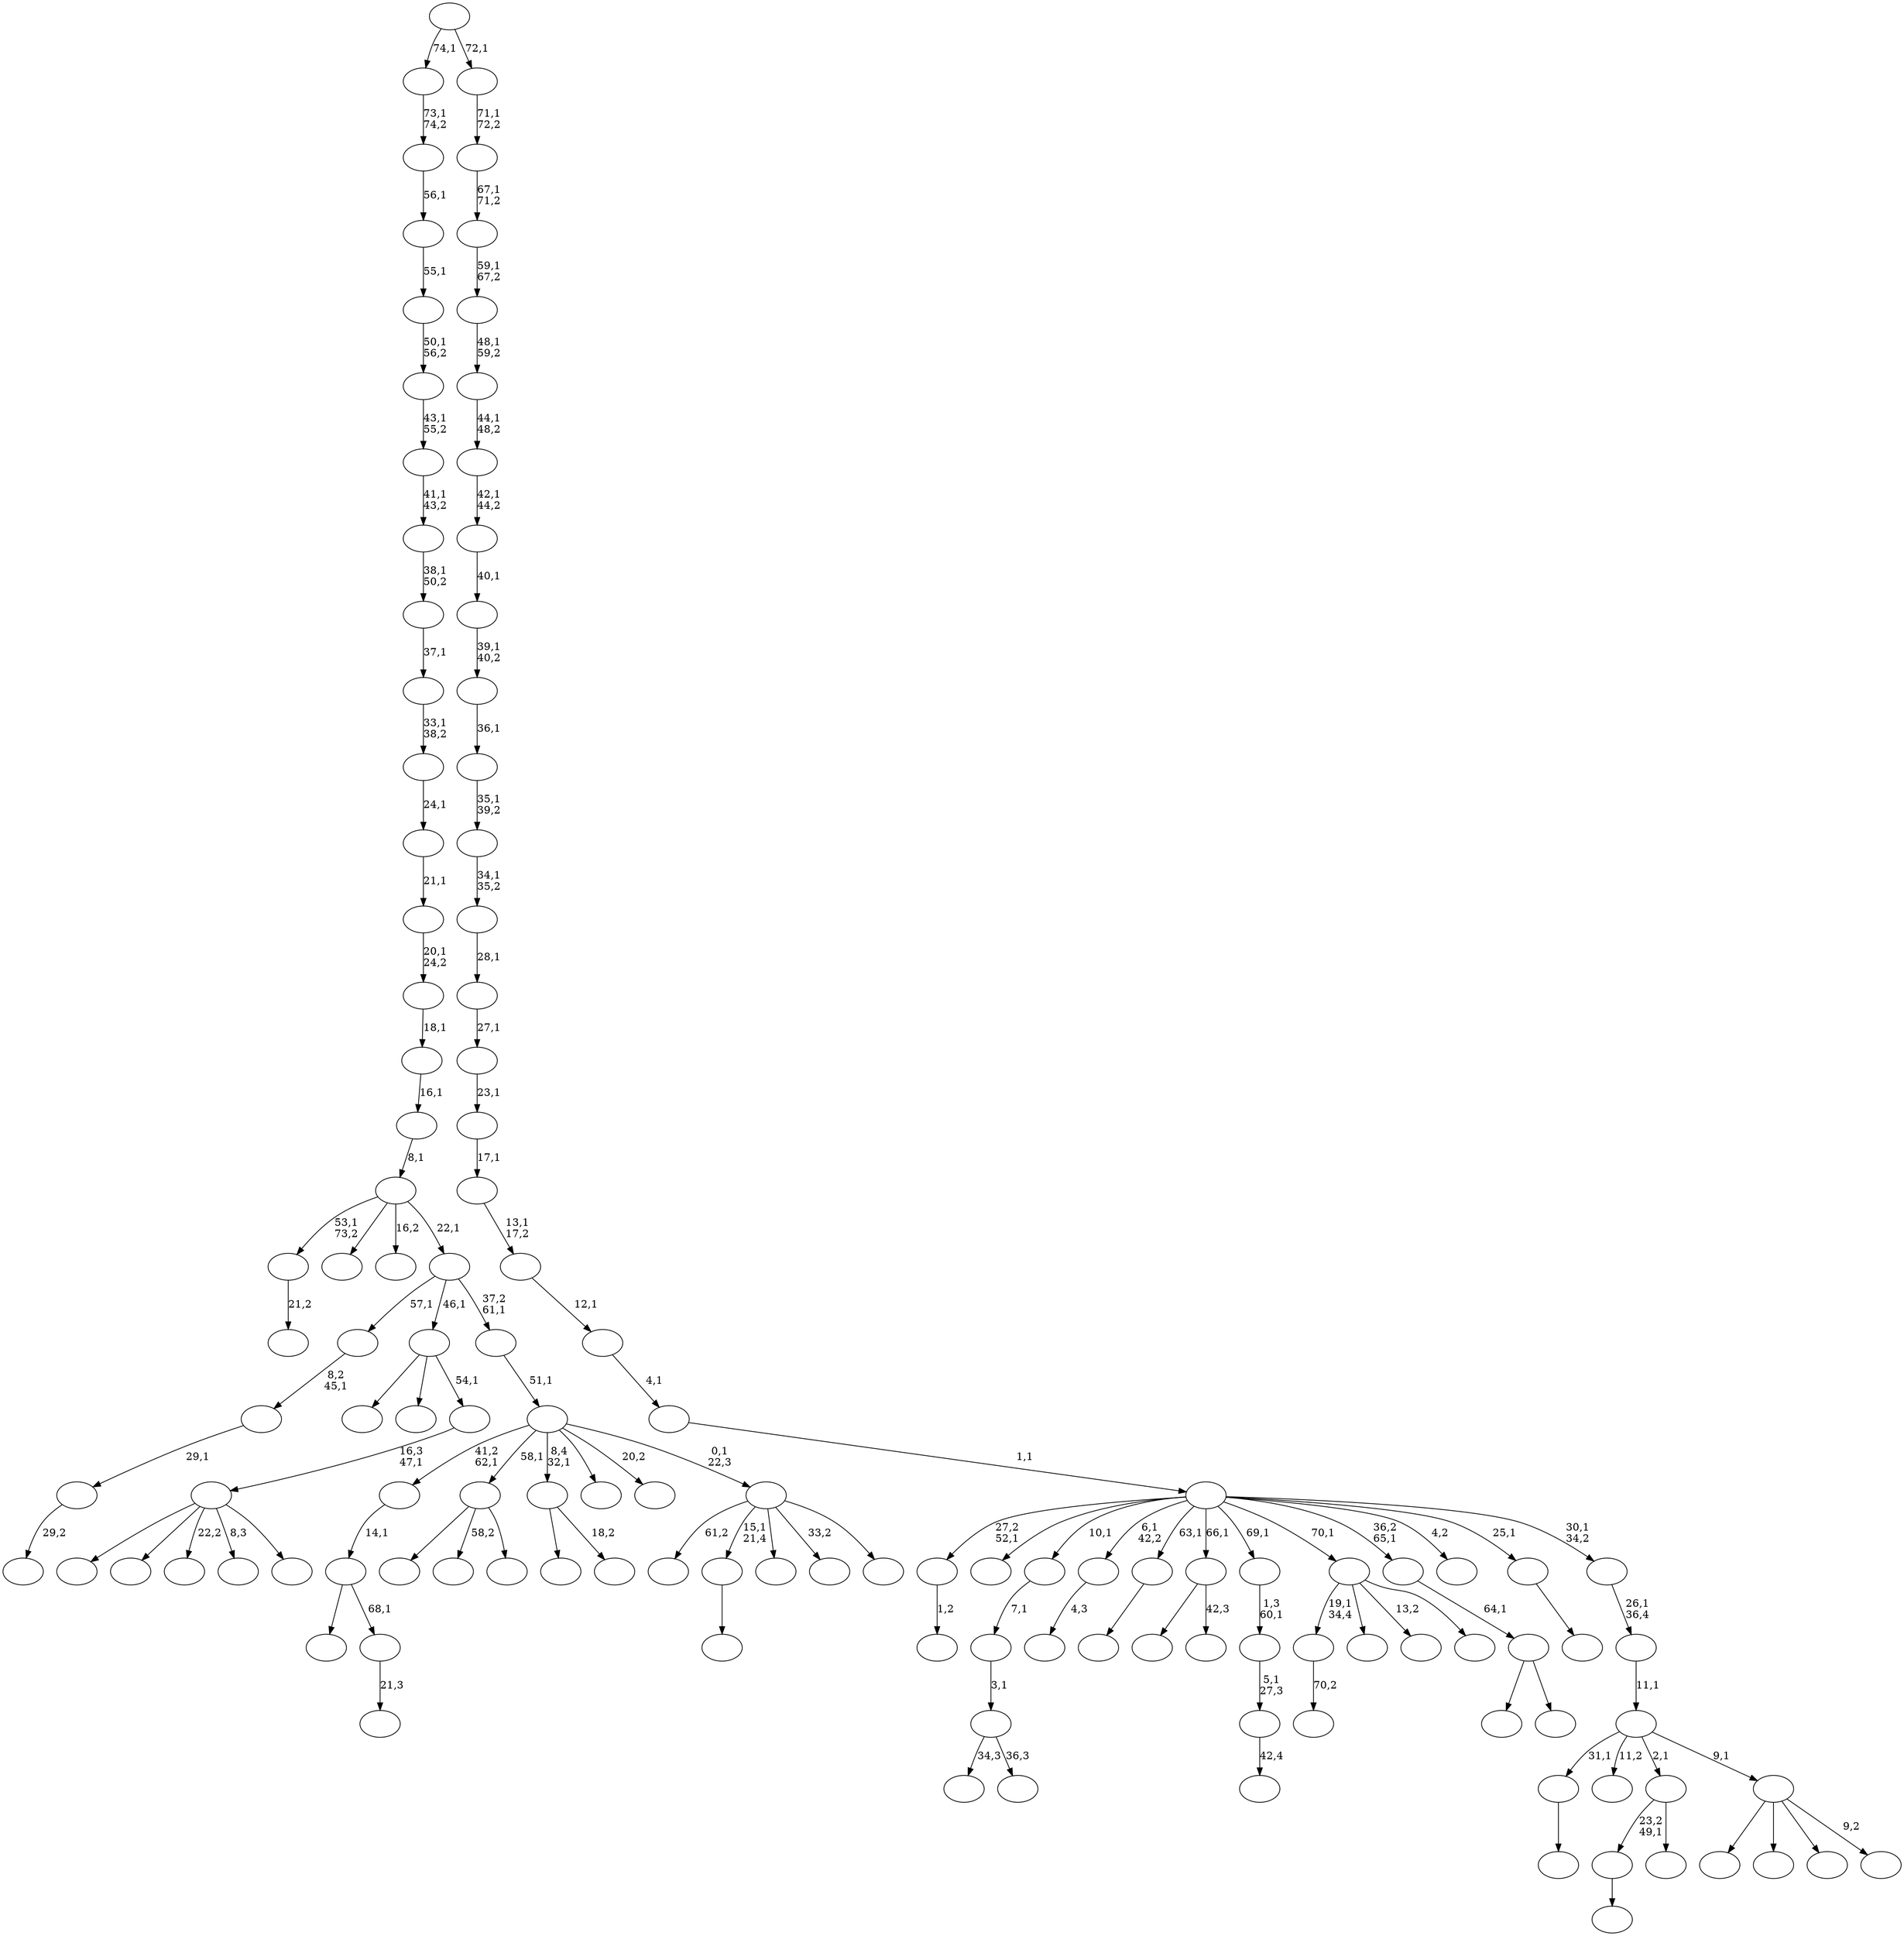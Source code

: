 digraph T {
	125 [label=""]
	124 [label=""]
	123 [label=""]
	122 [label=""]
	121 [label=""]
	120 [label=""]
	119 [label=""]
	118 [label=""]
	117 [label=""]
	116 [label=""]
	115 [label=""]
	114 [label=""]
	113 [label=""]
	112 [label=""]
	111 [label=""]
	110 [label=""]
	109 [label=""]
	108 [label=""]
	107 [label=""]
	106 [label=""]
	105 [label=""]
	104 [label=""]
	103 [label=""]
	102 [label=""]
	101 [label=""]
	100 [label=""]
	99 [label=""]
	98 [label=""]
	97 [label=""]
	96 [label=""]
	95 [label=""]
	94 [label=""]
	93 [label=""]
	92 [label=""]
	91 [label=""]
	90 [label=""]
	89 [label=""]
	88 [label=""]
	87 [label=""]
	86 [label=""]
	85 [label=""]
	84 [label=""]
	83 [label=""]
	82 [label=""]
	81 [label=""]
	80 [label=""]
	79 [label=""]
	78 [label=""]
	77 [label=""]
	76 [label=""]
	75 [label=""]
	74 [label=""]
	73 [label=""]
	72 [label=""]
	71 [label=""]
	70 [label=""]
	69 [label=""]
	68 [label=""]
	67 [label=""]
	66 [label=""]
	65 [label=""]
	64 [label=""]
	63 [label=""]
	62 [label=""]
	61 [label=""]
	60 [label=""]
	59 [label=""]
	58 [label=""]
	57 [label=""]
	56 [label=""]
	55 [label=""]
	54 [label=""]
	53 [label=""]
	52 [label=""]
	51 [label=""]
	50 [label=""]
	49 [label=""]
	48 [label=""]
	47 [label=""]
	46 [label=""]
	45 [label=""]
	44 [label=""]
	43 [label=""]
	42 [label=""]
	41 [label=""]
	40 [label=""]
	39 [label=""]
	38 [label=""]
	37 [label=""]
	36 [label=""]
	35 [label=""]
	34 [label=""]
	33 [label=""]
	32 [label=""]
	31 [label=""]
	30 [label=""]
	29 [label=""]
	28 [label=""]
	27 [label=""]
	26 [label=""]
	25 [label=""]
	24 [label=""]
	23 [label=""]
	22 [label=""]
	21 [label=""]
	20 [label=""]
	19 [label=""]
	18 [label=""]
	17 [label=""]
	16 [label=""]
	15 [label=""]
	14 [label=""]
	13 [label=""]
	12 [label=""]
	11 [label=""]
	10 [label=""]
	9 [label=""]
	8 [label=""]
	7 [label=""]
	6 [label=""]
	5 [label=""]
	4 [label=""]
	3 [label=""]
	2 [label=""]
	1 [label=""]
	0 [label=""]
	124 -> 125 [label="70,2"]
	117 -> 118 [label="21,2"]
	115 -> 116 [label=""]
	113 -> 114 [label=""]
	111 -> 112 [label="1,2"]
	103 -> 106 [label="34,3"]
	103 -> 104 [label="36,3"]
	102 -> 103 [label="3,1"]
	101 -> 102 [label="7,1"]
	99 -> 100 [label="4,3"]
	95 -> 96 [label="21,3"]
	94 -> 119 [label=""]
	94 -> 95 [label="68,1"]
	93 -> 94 [label="14,1"]
	91 -> 92 [label="29,2"]
	90 -> 91 [label="29,1"]
	89 -> 90 [label="8,2\n45,1"]
	85 -> 86 [label=""]
	82 -> 110 [label=""]
	82 -> 83 [label="42,3"]
	80 -> 81 [label="42,4"]
	79 -> 80 [label="5,1\n27,3"]
	78 -> 79 [label="1,3\n60,1"]
	76 -> 121 [label=""]
	76 -> 105 [label="58,2"]
	76 -> 77 [label=""]
	72 -> 120 [label=""]
	72 -> 73 [label="18,2"]
	68 -> 69 [label=""]
	64 -> 124 [label="19,1\n34,4"]
	64 -> 87 [label=""]
	64 -> 75 [label="13,2"]
	64 -> 65 [label=""]
	62 -> 84 [label=""]
	62 -> 63 [label=""]
	61 -> 62 [label="64,1"]
	58 -> 115 [label="23,2\n49,1"]
	58 -> 59 [label=""]
	54 -> 108 [label=""]
	54 -> 107 [label=""]
	54 -> 98 [label="22,2"]
	54 -> 74 [label="8,3"]
	54 -> 55 [label=""]
	53 -> 54 [label="16,3\n47,1"]
	52 -> 97 [label=""]
	52 -> 71 [label=""]
	52 -> 53 [label="54,1"]
	49 -> 50 [label=""]
	45 -> 123 [label="61,2"]
	45 -> 113 [label="15,1\n21,4"]
	45 -> 60 [label=""]
	45 -> 48 [label="33,2"]
	45 -> 46 [label=""]
	44 -> 93 [label="41,2\n62,1"]
	44 -> 76 [label="58,1"]
	44 -> 72 [label="8,4\n32,1"]
	44 -> 51 [label=""]
	44 -> 47 [label="20,2"]
	44 -> 45 [label="0,1\n22,3"]
	43 -> 44 [label="51,1"]
	42 -> 89 [label="57,1"]
	42 -> 52 [label="46,1"]
	42 -> 43 [label="37,2\n61,1"]
	41 -> 117 [label="53,1\n73,2"]
	41 -> 70 [label=""]
	41 -> 57 [label="16,2"]
	41 -> 42 [label="22,1"]
	40 -> 41 [label="8,1"]
	39 -> 40 [label="16,1"]
	38 -> 39 [label="18,1"]
	37 -> 38 [label="20,1\n24,2"]
	36 -> 37 [label="21,1"]
	35 -> 36 [label="24,1"]
	34 -> 35 [label="33,1\n38,2"]
	33 -> 34 [label="37,1"]
	32 -> 33 [label="38,1\n50,2"]
	31 -> 32 [label="41,1\n43,2"]
	30 -> 31 [label="43,1\n55,2"]
	29 -> 30 [label="50,1\n56,2"]
	28 -> 29 [label="55,1"]
	27 -> 28 [label="56,1"]
	26 -> 27 [label="73,1\n74,2"]
	24 -> 122 [label=""]
	24 -> 88 [label=""]
	24 -> 66 [label=""]
	24 -> 25 [label="9,2"]
	23 -> 68 [label="31,1"]
	23 -> 67 [label="11,2"]
	23 -> 58 [label="2,1"]
	23 -> 24 [label="9,1"]
	22 -> 23 [label="11,1"]
	21 -> 22 [label="26,1\n36,4"]
	20 -> 111 [label="27,2\n52,1"]
	20 -> 109 [label=""]
	20 -> 101 [label="10,1"]
	20 -> 99 [label="6,1\n42,2"]
	20 -> 85 [label="63,1"]
	20 -> 82 [label="66,1"]
	20 -> 78 [label="69,1"]
	20 -> 64 [label="70,1"]
	20 -> 61 [label="36,2\n65,1"]
	20 -> 56 [label="4,2"]
	20 -> 49 [label="25,1"]
	20 -> 21 [label="30,1\n34,2"]
	19 -> 20 [label="1,1"]
	18 -> 19 [label="4,1"]
	17 -> 18 [label="12,1"]
	16 -> 17 [label="13,1\n17,2"]
	15 -> 16 [label="17,1"]
	14 -> 15 [label="23,1"]
	13 -> 14 [label="27,1"]
	12 -> 13 [label="28,1"]
	11 -> 12 [label="34,1\n35,2"]
	10 -> 11 [label="35,1\n39,2"]
	9 -> 10 [label="36,1"]
	8 -> 9 [label="39,1\n40,2"]
	7 -> 8 [label="40,1"]
	6 -> 7 [label="42,1\n44,2"]
	5 -> 6 [label="44,1\n48,2"]
	4 -> 5 [label="48,1\n59,2"]
	3 -> 4 [label="59,1\n67,2"]
	2 -> 3 [label="67,1\n71,2"]
	1 -> 2 [label="71,1\n72,2"]
	0 -> 26 [label="74,1"]
	0 -> 1 [label="72,1"]
}
